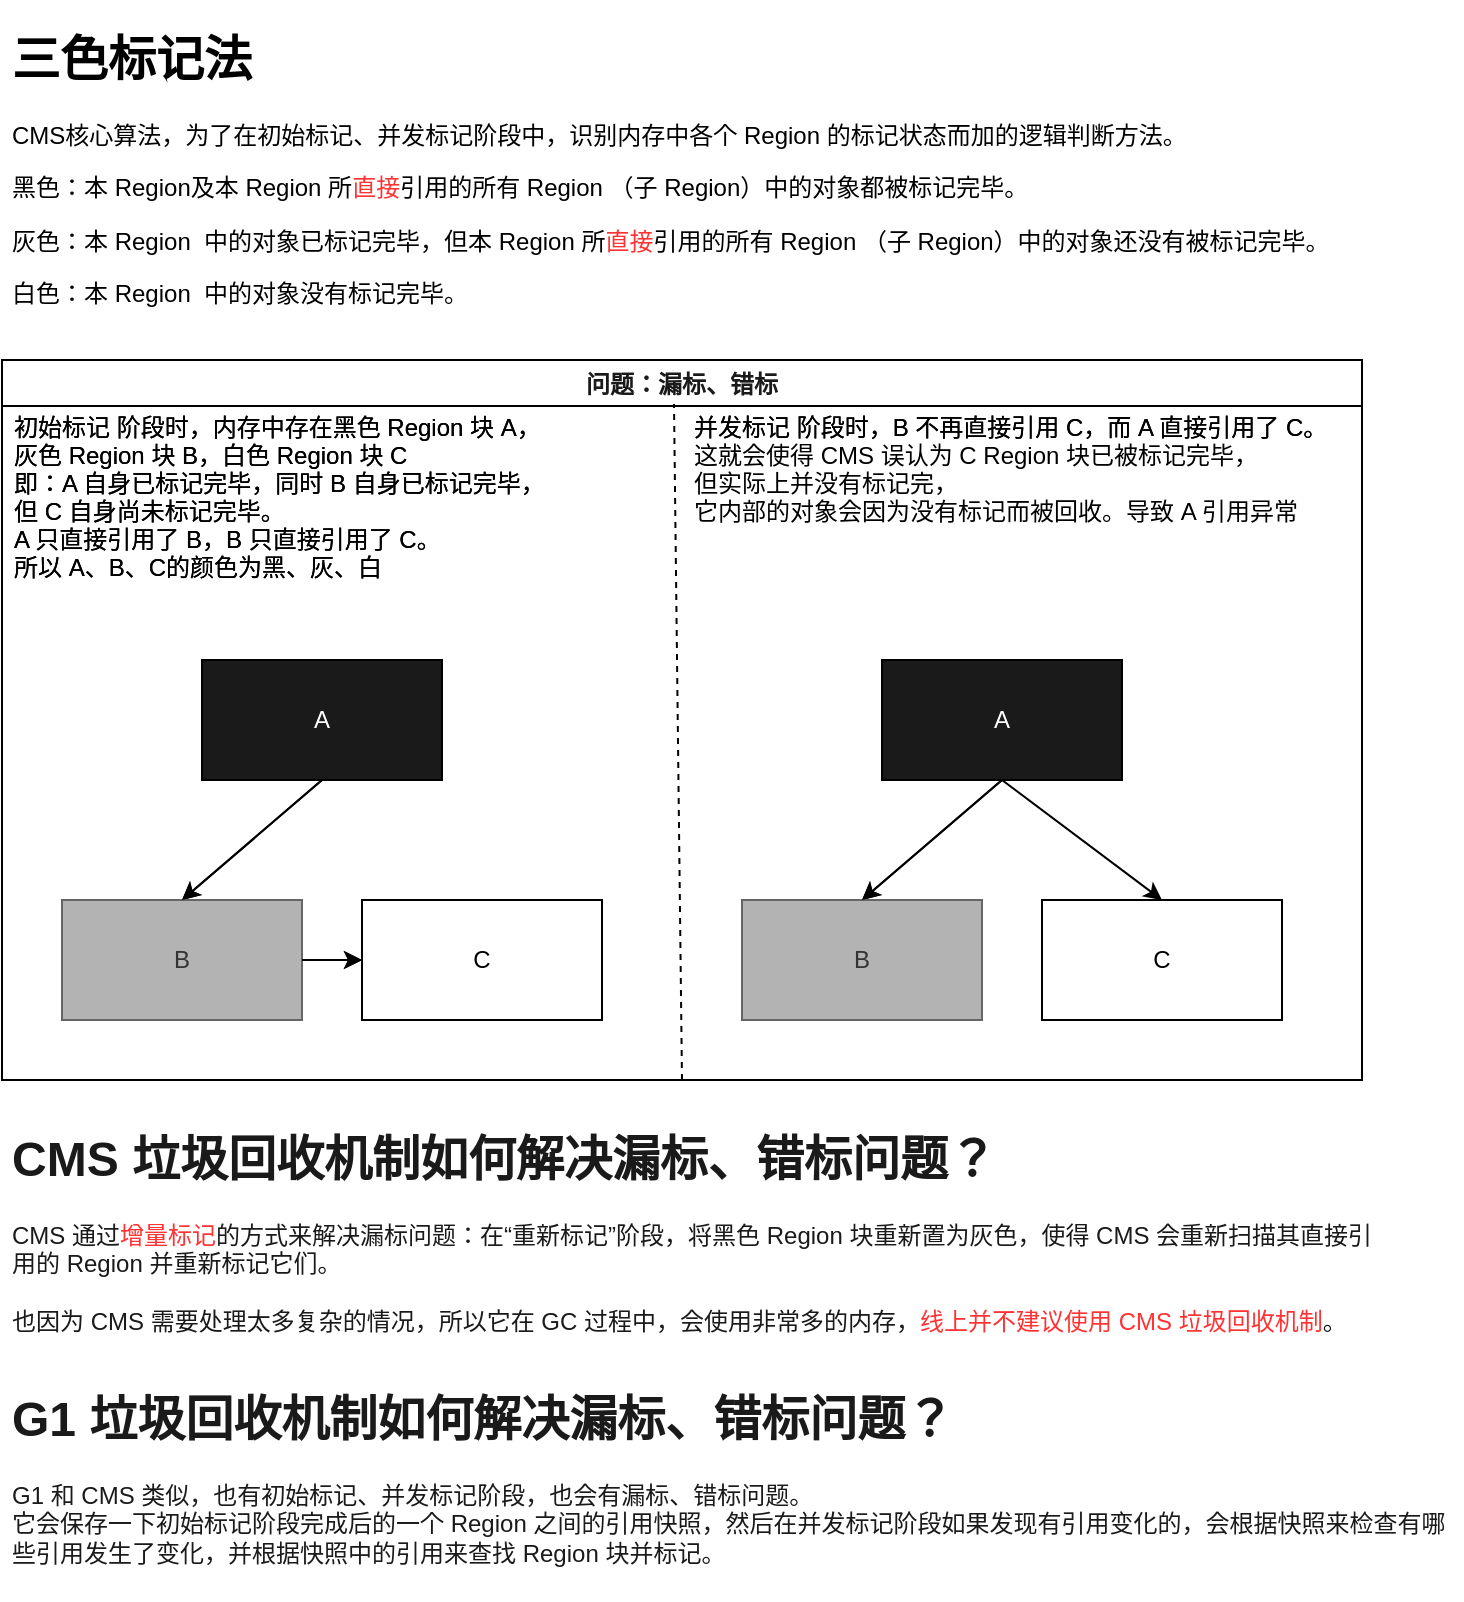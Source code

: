 <mxfile version="15.1.3" type="device"><diagram id="C5RBs43oDa-KdzZeNtuy" name="Page-1"><mxGraphModel dx="1024" dy="601" grid="1" gridSize="10" guides="1" tooltips="1" connect="1" arrows="1" fold="1" page="1" pageScale="1" pageWidth="827" pageHeight="1169" background="#ffffff" math="0" shadow="0"><root><mxCell id="WIyWlLk6GJQsqaUBKTNV-0"/><mxCell id="WIyWlLk6GJQsqaUBKTNV-1" parent="WIyWlLk6GJQsqaUBKTNV-0"/><mxCell id="o1oAHt79LR6jLqvI8aH4-0" value="&lt;h1&gt;三色标记法&lt;/h1&gt;&lt;p&gt;CMS核心算法，为了在初始标记、并发标记阶段中，识别内存中各个 Region 的标记状态而加的逻辑判断方法。&lt;/p&gt;&lt;p&gt;黑色：本 Region及本 Region 所&lt;font color=&quot;#ff3333&quot;&gt;直接&lt;/font&gt;引用的所有 Region （子 Region）中的对象都被标记完毕。&lt;/p&gt;&lt;p&gt;灰色：本 Region &amp;nbsp;中的对象已标记完毕，但本 Region 所&lt;font color=&quot;#ff3333&quot;&gt;直接&lt;/font&gt;引用的所有 Region （子 Region）中的对象还没有被标记完毕。&lt;/p&gt;&lt;p&gt;白色：本 Region&amp;nbsp;&amp;nbsp;中的对象没有标记完毕。&lt;/p&gt;" style="text;html=1;strokeColor=none;spacing=5;spacingTop=-20;whiteSpace=wrap;overflow=hidden;rounded=0;fillColor=#ffffff;" parent="WIyWlLk6GJQsqaUBKTNV-1" vertex="1"><mxGeometry x="30" y="50" width="670" height="160" as="geometry"/></mxCell><mxCell id="o1oAHt79LR6jLqvI8aH4-2" value="问题：漏标" style="swimlane;fillColor=#ffffff;fontColor=#FFFFFF;" parent="WIyWlLk6GJQsqaUBKTNV-1" vertex="1"><mxGeometry x="30" y="220" width="680" height="360" as="geometry"/></mxCell><mxCell id="o1oAHt79LR6jLqvI8aH4-4" value="初始标记 阶段时，内存中存在黑色 Region 块 A，&#10;灰色 Region 块 B，白色 Region 块 C&#10;即：A 自身已标记完毕，同时 B 自身已标记完毕，&#10;但 C 自身尚未标记完毕。&#10;A 只直接引用了 B，B 只直接引用了 C。&#10;所以 A、B、C的颜色为黑、灰、白" style="text;strokeColor=none;fillColor=none;align=left;verticalAlign=top;spacingLeft=4;spacingRight=4;overflow=hidden;rotatable=0;points=[[0,0.5],[1,0.5]];portConstraint=eastwest;" parent="o1oAHt79LR6jLqvI8aH4-2" vertex="1"><mxGeometry y="20" width="270" height="90" as="geometry"/></mxCell><mxCell id="o1oAHt79LR6jLqvI8aH4-5" value="&lt;font color=&quot;#ffffff&quot;&gt;A&lt;/font&gt;" style="rounded=0;whiteSpace=wrap;html=1;fillColor=#1A1A1A;" parent="o1oAHt79LR6jLqvI8aH4-2" vertex="1"><mxGeometry x="100" y="150" width="120" height="60" as="geometry"/></mxCell><mxCell id="o1oAHt79LR6jLqvI8aH4-6" value="B" style="rounded=0;whiteSpace=wrap;html=1;strokeColor=#666666;fontColor=#333333;fillColor=#B3B3B3;" parent="o1oAHt79LR6jLqvI8aH4-2" vertex="1"><mxGeometry x="30" y="270" width="120" height="60" as="geometry"/></mxCell><mxCell id="o1oAHt79LR6jLqvI8aH4-7" value="C" style="rounded=0;whiteSpace=wrap;html=1;fillColor=#ffffff;" parent="o1oAHt79LR6jLqvI8aH4-2" vertex="1"><mxGeometry x="180" y="270" width="120" height="60" as="geometry"/></mxCell><mxCell id="o1oAHt79LR6jLqvI8aH4-8" value="" style="endArrow=classic;html=1;fontColor=#FFFFFF;exitX=0.5;exitY=1;exitDx=0;exitDy=0;entryX=0.5;entryY=0;entryDx=0;entryDy=0;" parent="o1oAHt79LR6jLqvI8aH4-2" source="o1oAHt79LR6jLqvI8aH4-5" target="o1oAHt79LR6jLqvI8aH4-6" edge="1"><mxGeometry width="50" height="50" relative="1" as="geometry"><mxPoint x="360" y="110" as="sourcePoint"/><mxPoint x="410" y="60" as="targetPoint"/></mxGeometry></mxCell><mxCell id="o1oAHt79LR6jLqvI8aH4-12" value="" style="endArrow=classic;html=1;fontColor=#FFFFFF;exitX=1;exitY=0.5;exitDx=0;exitDy=0;entryX=0;entryY=0.5;entryDx=0;entryDy=0;" parent="o1oAHt79LR6jLqvI8aH4-2" source="o1oAHt79LR6jLqvI8aH4-6" target="o1oAHt79LR6jLqvI8aH4-7" edge="1"><mxGeometry width="50" height="50" relative="1" as="geometry"><mxPoint x="360" y="110" as="sourcePoint"/><mxPoint x="410" y="60" as="targetPoint"/></mxGeometry></mxCell><mxCell id="o1oAHt79LR6jLqvI8aH4-13" value="&lt;font color=&quot;#ffffff&quot;&gt;A&lt;/font&gt;" style="rounded=0;whiteSpace=wrap;html=1;fillColor=#1A1A1A;" parent="o1oAHt79LR6jLqvI8aH4-2" vertex="1"><mxGeometry x="440" y="150" width="120" height="60" as="geometry"/></mxCell><mxCell id="o1oAHt79LR6jLqvI8aH4-14" value="B" style="rounded=0;whiteSpace=wrap;html=1;strokeColor=#666666;fontColor=#333333;fillColor=#B3B3B3;" parent="o1oAHt79LR6jLqvI8aH4-2" vertex="1"><mxGeometry x="370" y="270" width="120" height="60" as="geometry"/></mxCell><mxCell id="o1oAHt79LR6jLqvI8aH4-15" value="C" style="rounded=0;whiteSpace=wrap;html=1;fillColor=#ffffff;" parent="o1oAHt79LR6jLqvI8aH4-2" vertex="1"><mxGeometry x="520" y="270" width="120" height="60" as="geometry"/></mxCell><mxCell id="o1oAHt79LR6jLqvI8aH4-16" value="" style="endArrow=classic;html=1;fontColor=#FFFFFF;exitX=0.5;exitY=1;exitDx=0;exitDy=0;entryX=0.5;entryY=0;entryDx=0;entryDy=0;" parent="o1oAHt79LR6jLqvI8aH4-2" source="o1oAHt79LR6jLqvI8aH4-13" target="o1oAHt79LR6jLqvI8aH4-14" edge="1"><mxGeometry width="50" height="50" relative="1" as="geometry"><mxPoint x="670" y="-110" as="sourcePoint"/><mxPoint x="720" y="-160" as="targetPoint"/></mxGeometry></mxCell><mxCell id="o1oAHt79LR6jLqvI8aH4-18" value="并发标记 阶段时，B 不再直接引用 C，而 A 直接引用了 C。" style="text;strokeColor=none;fillColor=none;align=left;verticalAlign=top;spacingLeft=4;spacingRight=4;overflow=hidden;rotatable=0;points=[[0,0.5],[1,0.5]];portConstraint=eastwest;" parent="o1oAHt79LR6jLqvI8aH4-2" vertex="1"><mxGeometry x="340" y="20" width="320" height="90" as="geometry"/></mxCell><mxCell id="o1oAHt79LR6jLqvI8aH4-19" value="问题：漏标、错标" style="swimlane;fillColor=#ffffff;fontColor=#1A1A1A;" parent="o1oAHt79LR6jLqvI8aH4-2" vertex="1"><mxGeometry width="680" height="360" as="geometry"/></mxCell><mxCell id="o1oAHt79LR6jLqvI8aH4-20" value="初始标记 阶段时，内存中存在黑色 Region 块 A，&#10;灰色 Region 块 B，白色 Region 块 C&#10;即：A 自身已标记完毕，同时 B 自身已标记完毕，&#10;但 C 自身尚未标记完毕。&#10;A 只直接引用了 B，B 只直接引用了 C。&#10;所以 A、B、C的颜色为黑、灰、白" style="text;strokeColor=none;fillColor=none;align=left;verticalAlign=top;spacingLeft=4;spacingRight=4;overflow=hidden;rotatable=0;points=[[0,0.5],[1,0.5]];portConstraint=eastwest;" parent="o1oAHt79LR6jLqvI8aH4-19" vertex="1"><mxGeometry y="20" width="270" height="90" as="geometry"/></mxCell><mxCell id="o1oAHt79LR6jLqvI8aH4-21" value="&lt;font color=&quot;#ffffff&quot;&gt;A&lt;/font&gt;" style="rounded=0;whiteSpace=wrap;html=1;fillColor=#1A1A1A;" parent="o1oAHt79LR6jLqvI8aH4-19" vertex="1"><mxGeometry x="100" y="150" width="120" height="60" as="geometry"/></mxCell><mxCell id="o1oAHt79LR6jLqvI8aH4-22" value="B" style="rounded=0;whiteSpace=wrap;html=1;strokeColor=#666666;fontColor=#333333;fillColor=#B3B3B3;" parent="o1oAHt79LR6jLqvI8aH4-19" vertex="1"><mxGeometry x="30" y="270" width="120" height="60" as="geometry"/></mxCell><mxCell id="o1oAHt79LR6jLqvI8aH4-23" value="C" style="rounded=0;whiteSpace=wrap;html=1;fillColor=#ffffff;" parent="o1oAHt79LR6jLqvI8aH4-19" vertex="1"><mxGeometry x="180" y="270" width="120" height="60" as="geometry"/></mxCell><mxCell id="o1oAHt79LR6jLqvI8aH4-24" value="" style="endArrow=classic;html=1;fontColor=#FFFFFF;exitX=0.5;exitY=1;exitDx=0;exitDy=0;entryX=0.5;entryY=0;entryDx=0;entryDy=0;" parent="o1oAHt79LR6jLqvI8aH4-19" source="o1oAHt79LR6jLqvI8aH4-21" target="o1oAHt79LR6jLqvI8aH4-22" edge="1"><mxGeometry width="50" height="50" relative="1" as="geometry"><mxPoint x="360" y="110" as="sourcePoint"/><mxPoint x="410" y="60" as="targetPoint"/></mxGeometry></mxCell><mxCell id="o1oAHt79LR6jLqvI8aH4-25" value="" style="endArrow=classic;html=1;fontColor=#FFFFFF;exitX=1;exitY=0.5;exitDx=0;exitDy=0;entryX=0;entryY=0.5;entryDx=0;entryDy=0;" parent="o1oAHt79LR6jLqvI8aH4-19" source="o1oAHt79LR6jLqvI8aH4-22" target="o1oAHt79LR6jLqvI8aH4-23" edge="1"><mxGeometry width="50" height="50" relative="1" as="geometry"><mxPoint x="360" y="110" as="sourcePoint"/><mxPoint x="410" y="60" as="targetPoint"/></mxGeometry></mxCell><mxCell id="o1oAHt79LR6jLqvI8aH4-26" value="&lt;font color=&quot;#ffffff&quot;&gt;A&lt;/font&gt;" style="rounded=0;whiteSpace=wrap;html=1;fillColor=#1A1A1A;" parent="o1oAHt79LR6jLqvI8aH4-19" vertex="1"><mxGeometry x="440" y="150" width="120" height="60" as="geometry"/></mxCell><mxCell id="o1oAHt79LR6jLqvI8aH4-27" value="B" style="rounded=0;whiteSpace=wrap;html=1;strokeColor=#666666;fontColor=#333333;fillColor=#B3B3B3;" parent="o1oAHt79LR6jLqvI8aH4-19" vertex="1"><mxGeometry x="370" y="270" width="120" height="60" as="geometry"/></mxCell><mxCell id="o1oAHt79LR6jLqvI8aH4-28" value="C" style="rounded=0;whiteSpace=wrap;html=1;fillColor=#ffffff;" parent="o1oAHt79LR6jLqvI8aH4-19" vertex="1"><mxGeometry x="520" y="270" width="120" height="60" as="geometry"/></mxCell><mxCell id="o1oAHt79LR6jLqvI8aH4-29" value="" style="endArrow=classic;html=1;fontColor=#FFFFFF;exitX=0.5;exitY=1;exitDx=0;exitDy=0;entryX=0.5;entryY=0;entryDx=0;entryDy=0;" parent="o1oAHt79LR6jLqvI8aH4-19" source="o1oAHt79LR6jLqvI8aH4-26" target="o1oAHt79LR6jLqvI8aH4-27" edge="1"><mxGeometry width="50" height="50" relative="1" as="geometry"><mxPoint x="670" y="-110" as="sourcePoint"/><mxPoint x="720" y="-160" as="targetPoint"/></mxGeometry></mxCell><mxCell id="o1oAHt79LR6jLqvI8aH4-30" value="" style="endArrow=classic;html=1;fontColor=#FFFFFF;exitX=0.5;exitY=1;exitDx=0;exitDy=0;entryX=0.5;entryY=0;entryDx=0;entryDy=0;" parent="o1oAHt79LR6jLqvI8aH4-19" source="o1oAHt79LR6jLqvI8aH4-26" target="o1oAHt79LR6jLqvI8aH4-28" edge="1"><mxGeometry width="50" height="50" relative="1" as="geometry"><mxPoint x="670" y="-110" as="sourcePoint"/><mxPoint x="720" y="-160" as="targetPoint"/></mxGeometry></mxCell><mxCell id="o1oAHt79LR6jLqvI8aH4-31" value="并发标记 阶段时，B 不再直接引用 C，而 A 直接引用了 C。&#10;这就会使得 CMS 误认为 C Region 块已被标记完毕，&#10;但实际上并没有标记完，&#10;它内部的对象会因为没有标记而被回收。导致 A 引用异常" style="text;strokeColor=none;fillColor=none;align=left;verticalAlign=top;spacingLeft=4;spacingRight=4;overflow=hidden;rotatable=0;points=[[0,0.5],[1,0.5]];portConstraint=eastwest;" parent="o1oAHt79LR6jLqvI8aH4-19" vertex="1"><mxGeometry x="340" y="20" width="320" height="90" as="geometry"/></mxCell><mxCell id="o1oAHt79LR6jLqvI8aH4-3" value="" style="endArrow=none;dashed=1;html=1;" parent="WIyWlLk6GJQsqaUBKTNV-1" edge="1"><mxGeometry width="50" height="50" relative="1" as="geometry"><mxPoint x="370" y="580" as="sourcePoint"/><mxPoint x="366" y="242" as="targetPoint"/></mxGeometry></mxCell><mxCell id="o1oAHt79LR6jLqvI8aH4-32" value="&lt;h1&gt;CMS 垃圾回收机制如何解决漏标、错标问题？&lt;/h1&gt;&lt;div&gt;CMS 通过&lt;font color=&quot;#ff3333&quot;&gt;增量标记&lt;/font&gt;的方式来解决漏标问题：在“重新标记”阶段，将黑色 Region 块重新置为灰色，使得 CMS 会重新扫描其直接引用的 Region 并重新标记它们。&lt;/div&gt;&lt;div&gt;&lt;br&gt;&lt;/div&gt;&lt;div&gt;也因为 CMS 需要处理太多复杂的情况，所以它在 GC 过程中，会使用非常多的内存，&lt;font color=&quot;#ff3333&quot;&gt;线上并不建议使用 CMS 垃圾回收机制&lt;/font&gt;。&lt;/div&gt;" style="text;html=1;strokeColor=none;fillColor=none;spacing=5;spacingTop=-20;whiteSpace=wrap;overflow=hidden;rounded=0;fontColor=#1A1A1A;" parent="WIyWlLk6GJQsqaUBKTNV-1" vertex="1"><mxGeometry x="30" y="600" width="690" height="120" as="geometry"/></mxCell><mxCell id="o1oAHt79LR6jLqvI8aH4-35" value="&lt;h1&gt;G1 垃圾回收机制如何解决漏标、错标问题？&lt;/h1&gt;&lt;div&gt;G1 和 CMS 类似，也有初始标记、并发标记阶段，也会有漏标、错标问题。&lt;/div&gt;&lt;div&gt;它会保存一下初始标记阶段完成后的一个 Region 之间的引用快照，然后在并发标记阶段如果发现有引用变化的，会根据快照来检查有哪些引用发生了变化，并根据快照中的引用来查找 Region 块并标记。&lt;/div&gt;" style="text;html=1;strokeColor=none;fillColor=none;spacing=5;spacingTop=-20;whiteSpace=wrap;overflow=hidden;rounded=0;fontColor=#1A1A1A;" parent="WIyWlLk6GJQsqaUBKTNV-1" vertex="1"><mxGeometry x="30" y="730" width="730" height="110" as="geometry"/></mxCell></root></mxGraphModel></diagram></mxfile>